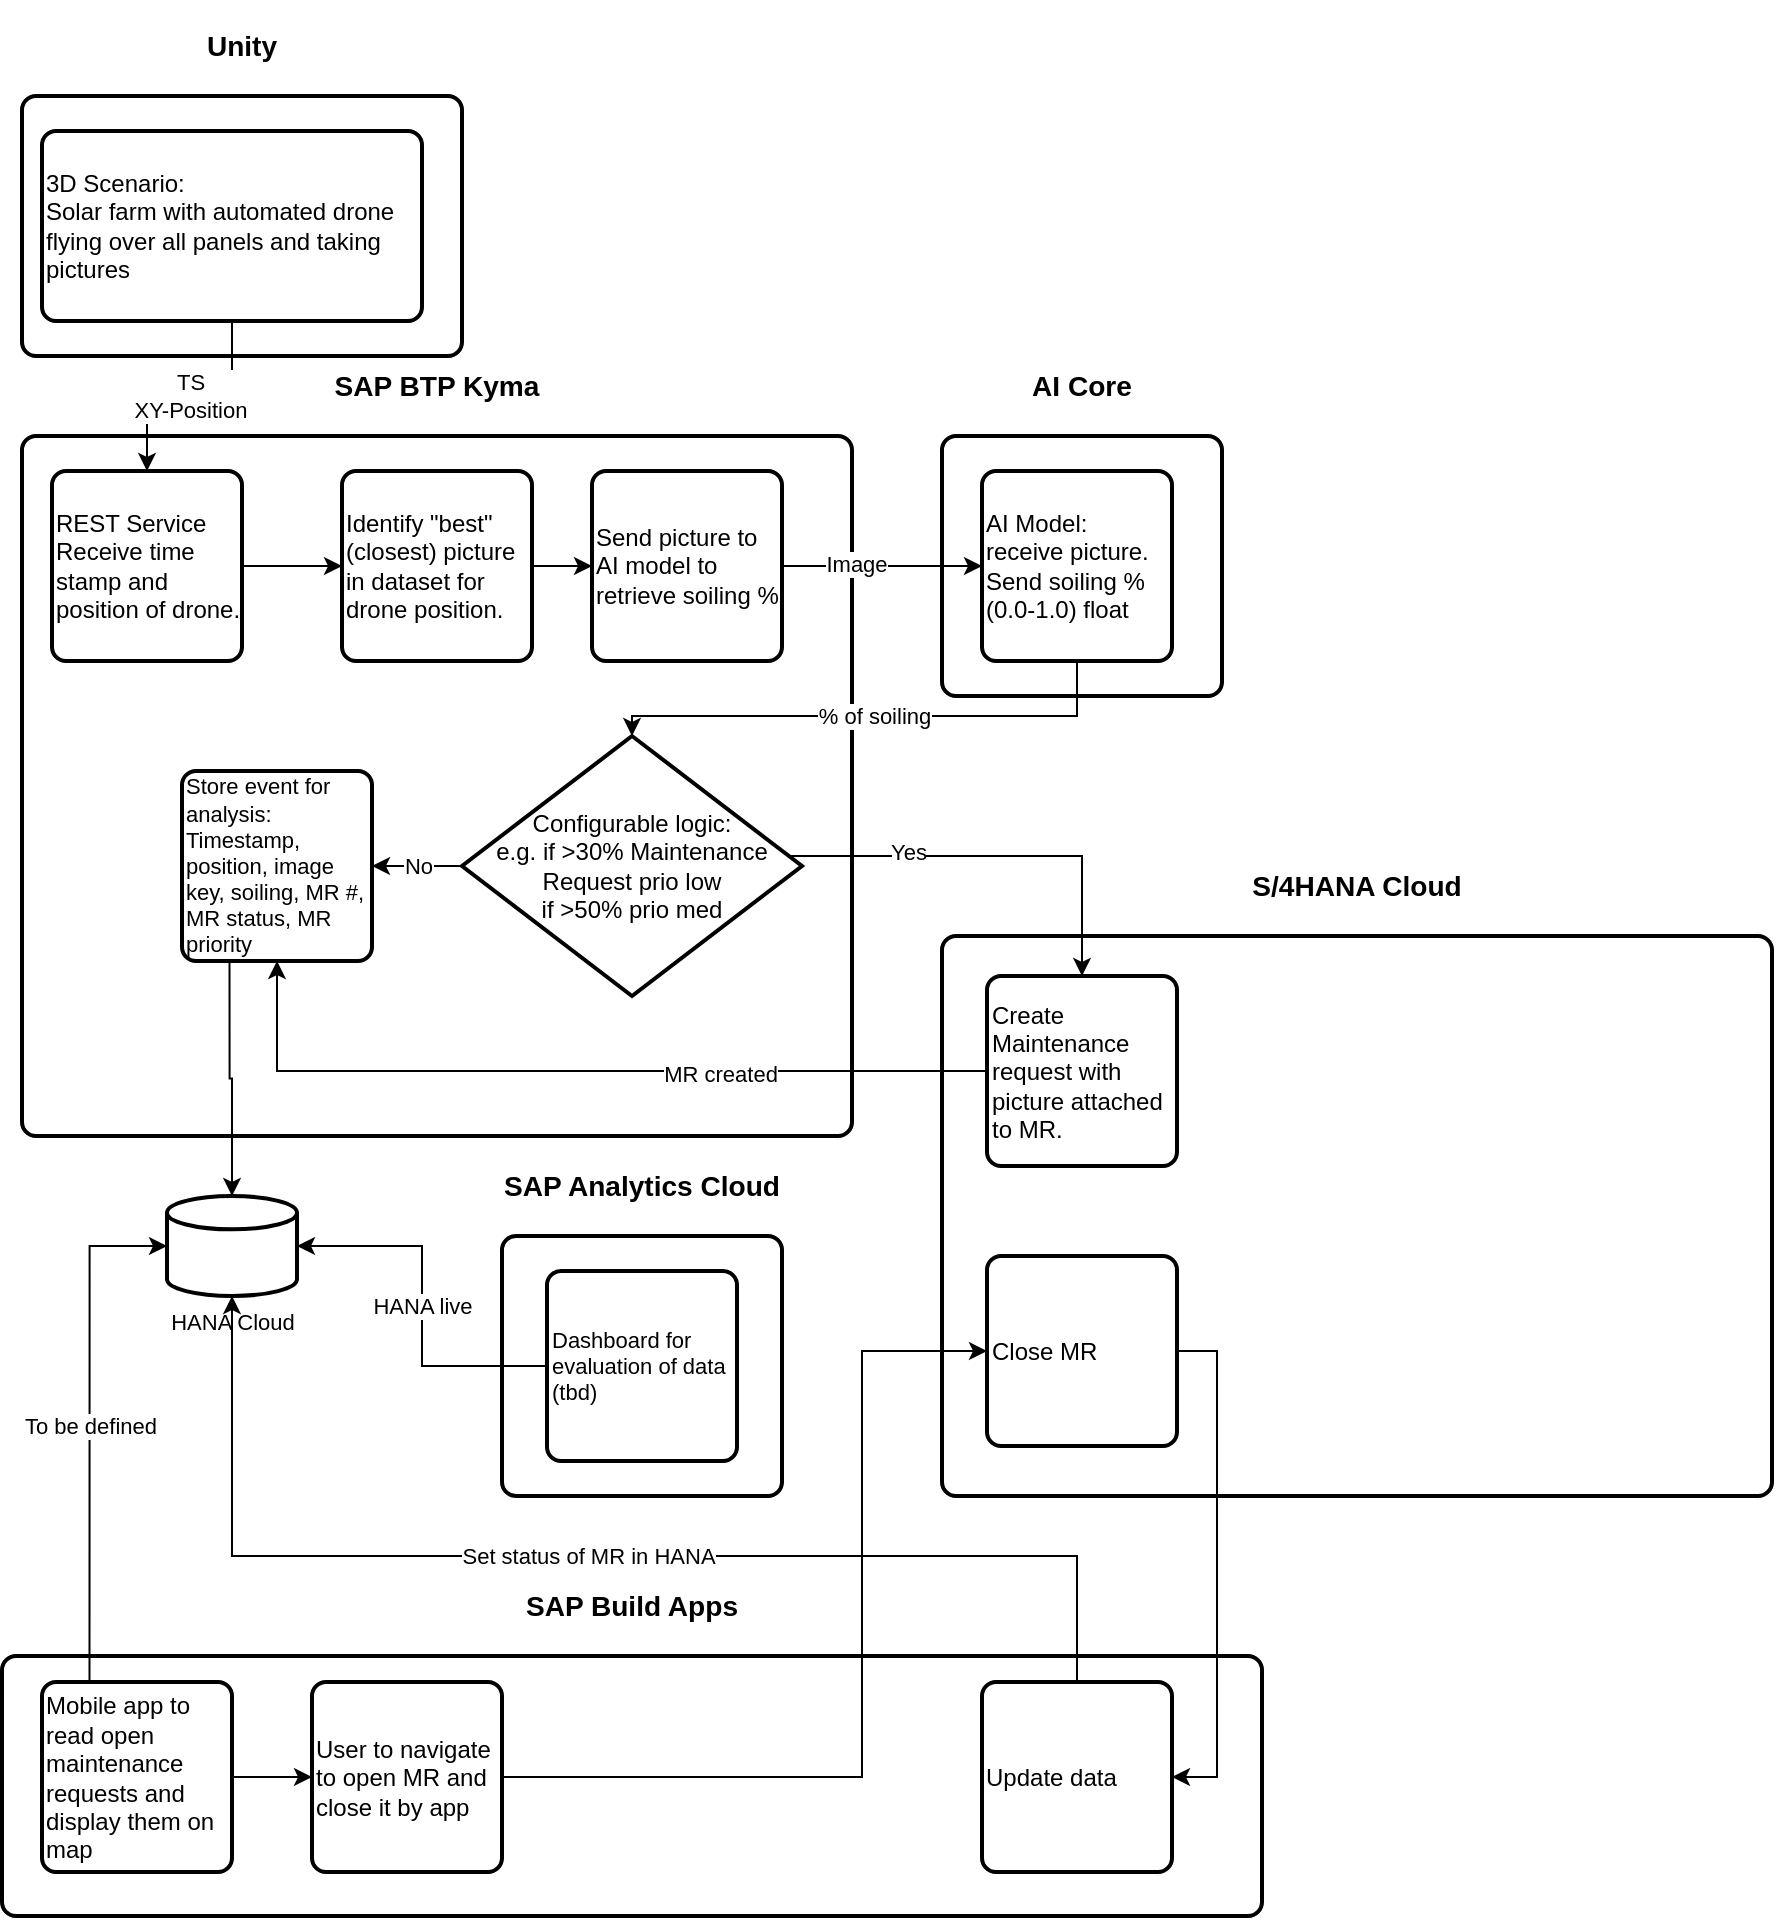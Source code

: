 <mxfile version="20.5.3" type="github">
  <diagram id="E-e3KwMroLkpFgQxAOJb" name="Page-1">
    <mxGraphModel dx="1597" dy="829" grid="1" gridSize="10" guides="1" tooltips="1" connect="1" arrows="1" fold="1" page="1" pageScale="1" pageWidth="827" pageHeight="1169" math="0" shadow="0">
      <root>
        <mxCell id="0" />
        <mxCell id="1" parent="0" />
        <mxCell id="wNg4vTcNRbUfcR5iuGJv-2" value="&lt;h3&gt;Unity&lt;/h3&gt;" style="rounded=1;whiteSpace=wrap;html=1;absoluteArcSize=1;arcSize=14;strokeWidth=2;labelPosition=center;verticalLabelPosition=top;align=center;verticalAlign=bottom;" vertex="1" parent="1">
          <mxGeometry x="40" y="60" width="220" height="130" as="geometry" />
        </mxCell>
        <mxCell id="wNg4vTcNRbUfcR5iuGJv-3" value="3D Scenario:&lt;br&gt;&lt;div style=&quot;&quot;&gt;&lt;span style=&quot;background-color: initial;&quot;&gt;Solar farm with automated drone flying over all panels and taking pictures&lt;/span&gt;&lt;/div&gt;" style="rounded=1;whiteSpace=wrap;html=1;absoluteArcSize=1;arcSize=14;strokeWidth=2;align=left;" vertex="1" parent="1">
          <mxGeometry x="50" y="77.5" width="190" height="95" as="geometry" />
        </mxCell>
        <mxCell id="wNg4vTcNRbUfcR5iuGJv-6" value="&lt;h3&gt;SAP BTP Kyma&lt;/h3&gt;" style="rounded=1;whiteSpace=wrap;html=1;absoluteArcSize=1;arcSize=14;strokeWidth=2;labelPosition=center;verticalLabelPosition=top;align=center;verticalAlign=bottom;" vertex="1" parent="1">
          <mxGeometry x="40" y="230" width="415" height="350" as="geometry" />
        </mxCell>
        <mxCell id="wNg4vTcNRbUfcR5iuGJv-9" style="edgeStyle=orthogonalEdgeStyle;rounded=0;orthogonalLoop=1;jettySize=auto;html=1;" edge="1" parent="1" source="wNg4vTcNRbUfcR5iuGJv-4" target="wNg4vTcNRbUfcR5iuGJv-8">
          <mxGeometry relative="1" as="geometry" />
        </mxCell>
        <mxCell id="wNg4vTcNRbUfcR5iuGJv-4" value="REST Service&lt;br&gt;Receive time stamp and position of drone." style="rounded=1;whiteSpace=wrap;html=1;absoluteArcSize=1;arcSize=14;strokeWidth=2;align=left;" vertex="1" parent="1">
          <mxGeometry x="55" y="247.5" width="95" height="95" as="geometry" />
        </mxCell>
        <mxCell id="wNg4vTcNRbUfcR5iuGJv-7" value="TS&lt;br&gt;XY-Position" style="edgeStyle=orthogonalEdgeStyle;rounded=0;orthogonalLoop=1;jettySize=auto;html=1;entryX=0.5;entryY=0;entryDx=0;entryDy=0;" edge="1" parent="1" source="wNg4vTcNRbUfcR5iuGJv-3" target="wNg4vTcNRbUfcR5iuGJv-4">
          <mxGeometry relative="1" as="geometry" />
        </mxCell>
        <mxCell id="wNg4vTcNRbUfcR5iuGJv-13" style="edgeStyle=orthogonalEdgeStyle;rounded=0;orthogonalLoop=1;jettySize=auto;html=1;exitX=1;exitY=0.5;exitDx=0;exitDy=0;entryX=0;entryY=0.5;entryDx=0;entryDy=0;" edge="1" parent="1" source="wNg4vTcNRbUfcR5iuGJv-8" target="wNg4vTcNRbUfcR5iuGJv-11">
          <mxGeometry relative="1" as="geometry" />
        </mxCell>
        <mxCell id="wNg4vTcNRbUfcR5iuGJv-8" value="Identify &quot;best&quot; (closest) picture in dataset for drone position." style="rounded=1;whiteSpace=wrap;html=1;absoluteArcSize=1;arcSize=14;strokeWidth=2;align=left;" vertex="1" parent="1">
          <mxGeometry x="200" y="247.5" width="95" height="95" as="geometry" />
        </mxCell>
        <mxCell id="wNg4vTcNRbUfcR5iuGJv-11" value="Send picture to AI model to retrieve soiling %" style="rounded=1;whiteSpace=wrap;html=1;absoluteArcSize=1;arcSize=14;strokeWidth=2;align=left;" vertex="1" parent="1">
          <mxGeometry x="325" y="247.5" width="95" height="95" as="geometry" />
        </mxCell>
        <mxCell id="wNg4vTcNRbUfcR5iuGJv-14" value="&lt;h3&gt;AI Core&lt;/h3&gt;" style="rounded=1;whiteSpace=wrap;html=1;absoluteArcSize=1;arcSize=14;strokeWidth=2;labelPosition=center;verticalLabelPosition=top;align=center;verticalAlign=bottom;" vertex="1" parent="1">
          <mxGeometry x="500" y="230" width="140" height="130" as="geometry" />
        </mxCell>
        <mxCell id="wNg4vTcNRbUfcR5iuGJv-15" value="AI Model:&lt;br&gt;receive picture.&lt;br&gt;Send soiling %&lt;br&gt;(0.0-1.0) float" style="rounded=1;whiteSpace=wrap;html=1;absoluteArcSize=1;arcSize=14;strokeWidth=2;align=left;" vertex="1" parent="1">
          <mxGeometry x="520" y="247.5" width="95" height="95" as="geometry" />
        </mxCell>
        <mxCell id="wNg4vTcNRbUfcR5iuGJv-34" style="edgeStyle=orthogonalEdgeStyle;rounded=0;orthogonalLoop=1;jettySize=auto;html=1;exitX=0.25;exitY=1;exitDx=0;exitDy=0;entryX=0.5;entryY=0;entryDx=0;entryDy=0;entryPerimeter=0;fontSize=11;" edge="1" parent="1" source="wNg4vTcNRbUfcR5iuGJv-19" target="wNg4vTcNRbUfcR5iuGJv-33">
          <mxGeometry relative="1" as="geometry" />
        </mxCell>
        <mxCell id="wNg4vTcNRbUfcR5iuGJv-19" value="Store event for analysis: Timestamp, position, image key, soiling, MR #, MR status, MR priority" style="rounded=1;whiteSpace=wrap;html=1;absoluteArcSize=1;arcSize=14;strokeWidth=2;align=left;fontSize=11;" vertex="1" parent="1">
          <mxGeometry x="120" y="397.5" width="95" height="95" as="geometry" />
        </mxCell>
        <mxCell id="wNg4vTcNRbUfcR5iuGJv-20" value="&lt;h3&gt;S/4HANA Cloud&lt;/h3&gt;" style="rounded=1;whiteSpace=wrap;html=1;absoluteArcSize=1;arcSize=14;strokeWidth=2;labelPosition=center;verticalLabelPosition=top;align=center;verticalAlign=bottom;" vertex="1" parent="1">
          <mxGeometry x="500" y="480" width="415" height="280" as="geometry" />
        </mxCell>
        <mxCell id="wNg4vTcNRbUfcR5iuGJv-29" style="edgeStyle=orthogonalEdgeStyle;rounded=0;orthogonalLoop=1;jettySize=auto;html=1;entryX=0.5;entryY=1;entryDx=0;entryDy=0;fontSize=11;" edge="1" parent="1" source="wNg4vTcNRbUfcR5iuGJv-21" target="wNg4vTcNRbUfcR5iuGJv-19">
          <mxGeometry relative="1" as="geometry" />
        </mxCell>
        <mxCell id="wNg4vTcNRbUfcR5iuGJv-30" value="MR created" style="edgeLabel;html=1;align=center;verticalAlign=middle;resizable=0;points=[];fontSize=11;" vertex="1" connectable="0" parent="wNg4vTcNRbUfcR5iuGJv-29">
          <mxGeometry x="-0.349" y="1" relative="1" as="geometry">
            <mxPoint as="offset" />
          </mxGeometry>
        </mxCell>
        <mxCell id="wNg4vTcNRbUfcR5iuGJv-21" value="Create Maintenance request with picture attached to MR." style="rounded=1;whiteSpace=wrap;html=1;absoluteArcSize=1;arcSize=14;strokeWidth=2;align=left;" vertex="1" parent="1">
          <mxGeometry x="522.5" y="500" width="95" height="95" as="geometry" />
        </mxCell>
        <mxCell id="wNg4vTcNRbUfcR5iuGJv-22" style="edgeStyle=orthogonalEdgeStyle;rounded=0;orthogonalLoop=1;jettySize=auto;html=1;entryX=0.5;entryY=0;entryDx=0;entryDy=0;exitX=0.94;exitY=0.481;exitDx=0;exitDy=0;exitPerimeter=0;" edge="1" parent="1" source="wNg4vTcNRbUfcR5iuGJv-24" target="wNg4vTcNRbUfcR5iuGJv-21">
          <mxGeometry relative="1" as="geometry">
            <mxPoint x="420" y="440.067" as="sourcePoint" />
            <mxPoint x="610" y="440" as="targetPoint" />
            <Array as="points">
              <mxPoint x="420" y="440" />
              <mxPoint x="570" y="440" />
            </Array>
          </mxGeometry>
        </mxCell>
        <mxCell id="wNg4vTcNRbUfcR5iuGJv-25" value="Yes" style="edgeLabel;html=1;align=center;verticalAlign=middle;resizable=0;points=[];" vertex="1" connectable="0" parent="wNg4vTcNRbUfcR5iuGJv-22">
          <mxGeometry x="-0.39" y="2" relative="1" as="geometry">
            <mxPoint as="offset" />
          </mxGeometry>
        </mxCell>
        <mxCell id="wNg4vTcNRbUfcR5iuGJv-28" value="No" style="edgeStyle=orthogonalEdgeStyle;rounded=0;orthogonalLoop=1;jettySize=auto;html=1;exitX=0;exitY=0.5;exitDx=0;exitDy=0;exitPerimeter=0;entryX=1;entryY=0.5;entryDx=0;entryDy=0;" edge="1" parent="1" source="wNg4vTcNRbUfcR5iuGJv-24" target="wNg4vTcNRbUfcR5iuGJv-19">
          <mxGeometry relative="1" as="geometry" />
        </mxCell>
        <mxCell id="wNg4vTcNRbUfcR5iuGJv-24" value="&lt;span style=&quot;text-align: left;&quot;&gt;Configurable logic:&lt;/span&gt;&lt;br style=&quot;text-align: left;&quot;&gt;&lt;span style=&quot;text-align: left;&quot;&gt;e.g. if &amp;gt;30% Maintenance Request prio low&lt;/span&gt;&lt;br style=&quot;text-align: left;&quot;&gt;&lt;span style=&quot;text-align: left;&quot;&gt;if &amp;gt;50% prio med&lt;/span&gt;" style="strokeWidth=2;html=1;shape=mxgraph.flowchart.decision;whiteSpace=wrap;" vertex="1" parent="1">
          <mxGeometry x="260" y="380" width="170" height="130" as="geometry" />
        </mxCell>
        <mxCell id="wNg4vTcNRbUfcR5iuGJv-23" style="edgeStyle=orthogonalEdgeStyle;rounded=0;orthogonalLoop=1;jettySize=auto;html=1;entryX=0.5;entryY=0;entryDx=0;entryDy=0;exitX=0.5;exitY=1;exitDx=0;exitDy=0;entryPerimeter=0;" edge="1" parent="1" source="wNg4vTcNRbUfcR5iuGJv-15" target="wNg4vTcNRbUfcR5iuGJv-24">
          <mxGeometry relative="1" as="geometry">
            <mxPoint x="420" y="417.5" as="targetPoint" />
            <Array as="points">
              <mxPoint x="568" y="370" />
              <mxPoint x="345" y="370" />
            </Array>
          </mxGeometry>
        </mxCell>
        <mxCell id="wNg4vTcNRbUfcR5iuGJv-31" value="% of soiling" style="edgeLabel;html=1;align=center;verticalAlign=middle;resizable=0;points=[];fontSize=11;" vertex="1" connectable="0" parent="wNg4vTcNRbUfcR5iuGJv-23">
          <mxGeometry x="-0.007" relative="1" as="geometry">
            <mxPoint as="offset" />
          </mxGeometry>
        </mxCell>
        <mxCell id="wNg4vTcNRbUfcR5iuGJv-16" style="edgeStyle=orthogonalEdgeStyle;rounded=0;orthogonalLoop=1;jettySize=auto;html=1;entryX=0;entryY=0.5;entryDx=0;entryDy=0;" edge="1" parent="1" source="wNg4vTcNRbUfcR5iuGJv-11" target="wNg4vTcNRbUfcR5iuGJv-15">
          <mxGeometry relative="1" as="geometry" />
        </mxCell>
        <mxCell id="wNg4vTcNRbUfcR5iuGJv-32" value="Image" style="edgeLabel;html=1;align=center;verticalAlign=middle;resizable=0;points=[];fontSize=11;" vertex="1" connectable="0" parent="wNg4vTcNRbUfcR5iuGJv-16">
          <mxGeometry x="-0.258" y="1" relative="1" as="geometry">
            <mxPoint as="offset" />
          </mxGeometry>
        </mxCell>
        <mxCell id="wNg4vTcNRbUfcR5iuGJv-33" value="HANA Cloud" style="strokeWidth=2;html=1;shape=mxgraph.flowchart.database;whiteSpace=wrap;fontSize=11;labelPosition=center;verticalLabelPosition=bottom;align=center;verticalAlign=top;" vertex="1" parent="1">
          <mxGeometry x="112.5" y="610" width="65" height="50" as="geometry" />
        </mxCell>
        <mxCell id="wNg4vTcNRbUfcR5iuGJv-35" value="&lt;h3&gt;SAP Analytics Cloud&lt;/h3&gt;" style="rounded=1;whiteSpace=wrap;html=1;absoluteArcSize=1;arcSize=14;strokeWidth=2;labelPosition=center;verticalLabelPosition=top;align=center;verticalAlign=bottom;" vertex="1" parent="1">
          <mxGeometry x="280" y="630" width="140" height="130" as="geometry" />
        </mxCell>
        <mxCell id="wNg4vTcNRbUfcR5iuGJv-37" value="HANA live" style="edgeStyle=orthogonalEdgeStyle;rounded=0;orthogonalLoop=1;jettySize=auto;html=1;entryX=1;entryY=0.5;entryDx=0;entryDy=0;entryPerimeter=0;fontSize=11;" edge="1" parent="1" source="wNg4vTcNRbUfcR5iuGJv-36" target="wNg4vTcNRbUfcR5iuGJv-33">
          <mxGeometry relative="1" as="geometry" />
        </mxCell>
        <mxCell id="wNg4vTcNRbUfcR5iuGJv-36" value="Dashboard for evaluation of data (tbd)" style="rounded=1;whiteSpace=wrap;html=1;absoluteArcSize=1;arcSize=14;strokeWidth=2;align=left;fontSize=11;" vertex="1" parent="1">
          <mxGeometry x="302.5" y="647.5" width="95" height="95" as="geometry" />
        </mxCell>
        <mxCell id="wNg4vTcNRbUfcR5iuGJv-39" value="&lt;h3&gt;SAP Build Apps&lt;/h3&gt;" style="rounded=1;whiteSpace=wrap;html=1;absoluteArcSize=1;arcSize=14;strokeWidth=2;labelPosition=center;verticalLabelPosition=top;align=center;verticalAlign=bottom;" vertex="1" parent="1">
          <mxGeometry x="30" y="840" width="630" height="130" as="geometry" />
        </mxCell>
        <mxCell id="wNg4vTcNRbUfcR5iuGJv-43" style="edgeStyle=orthogonalEdgeStyle;rounded=0;orthogonalLoop=1;jettySize=auto;html=1;exitX=1;exitY=0.5;exitDx=0;exitDy=0;entryX=0;entryY=0.5;entryDx=0;entryDy=0;fontSize=11;" edge="1" parent="1" source="wNg4vTcNRbUfcR5iuGJv-40" target="wNg4vTcNRbUfcR5iuGJv-42">
          <mxGeometry relative="1" as="geometry" />
        </mxCell>
        <mxCell id="wNg4vTcNRbUfcR5iuGJv-40" value="Mobile app to read open maintenance requests and display them on map" style="rounded=1;whiteSpace=wrap;html=1;absoluteArcSize=1;arcSize=14;strokeWidth=2;align=left;" vertex="1" parent="1">
          <mxGeometry x="50" y="853" width="95" height="95" as="geometry" />
        </mxCell>
        <mxCell id="wNg4vTcNRbUfcR5iuGJv-41" value="To be defined" style="edgeStyle=orthogonalEdgeStyle;rounded=0;orthogonalLoop=1;jettySize=auto;html=1;entryX=0;entryY=0.5;entryDx=0;entryDy=0;entryPerimeter=0;fontSize=11;exitX=0.25;exitY=0;exitDx=0;exitDy=0;" edge="1" parent="1" source="wNg4vTcNRbUfcR5iuGJv-40" target="wNg4vTcNRbUfcR5iuGJv-33">
          <mxGeometry relative="1" as="geometry">
            <mxPoint x="280.04" y="780" as="sourcePoint" />
            <mxPoint x="155.04" y="720" as="targetPoint" />
          </mxGeometry>
        </mxCell>
        <mxCell id="wNg4vTcNRbUfcR5iuGJv-46" style="edgeStyle=orthogonalEdgeStyle;rounded=0;orthogonalLoop=1;jettySize=auto;html=1;entryX=0;entryY=0.5;entryDx=0;entryDy=0;fontSize=11;exitX=1;exitY=0.5;exitDx=0;exitDy=0;" edge="1" parent="1" source="wNg4vTcNRbUfcR5iuGJv-42" target="wNg4vTcNRbUfcR5iuGJv-45">
          <mxGeometry relative="1" as="geometry">
            <Array as="points">
              <mxPoint x="460" y="901" />
              <mxPoint x="460" y="687" />
            </Array>
          </mxGeometry>
        </mxCell>
        <mxCell id="wNg4vTcNRbUfcR5iuGJv-42" value="User to navigate to open MR and close it by app" style="rounded=1;whiteSpace=wrap;html=1;absoluteArcSize=1;arcSize=14;strokeWidth=2;align=left;" vertex="1" parent="1">
          <mxGeometry x="185" y="853" width="95" height="95" as="geometry" />
        </mxCell>
        <mxCell id="wNg4vTcNRbUfcR5iuGJv-50" style="edgeStyle=orthogonalEdgeStyle;rounded=0;orthogonalLoop=1;jettySize=auto;html=1;entryX=1;entryY=0.5;entryDx=0;entryDy=0;fontSize=11;exitX=1;exitY=0.5;exitDx=0;exitDy=0;" edge="1" parent="1" source="wNg4vTcNRbUfcR5iuGJv-45" target="wNg4vTcNRbUfcR5iuGJv-47">
          <mxGeometry relative="1" as="geometry" />
        </mxCell>
        <mxCell id="wNg4vTcNRbUfcR5iuGJv-45" value="Close MR" style="rounded=1;whiteSpace=wrap;html=1;absoluteArcSize=1;arcSize=14;strokeWidth=2;align=left;" vertex="1" parent="1">
          <mxGeometry x="522.5" y="640" width="95" height="95" as="geometry" />
        </mxCell>
        <mxCell id="wNg4vTcNRbUfcR5iuGJv-48" value="Set status of MR in HANA" style="edgeStyle=orthogonalEdgeStyle;rounded=0;orthogonalLoop=1;jettySize=auto;html=1;entryX=0.5;entryY=1;entryDx=0;entryDy=0;entryPerimeter=0;fontSize=11;" edge="1" parent="1" source="wNg4vTcNRbUfcR5iuGJv-47" target="wNg4vTcNRbUfcR5iuGJv-33">
          <mxGeometry relative="1" as="geometry">
            <Array as="points">
              <mxPoint x="567" y="790" />
              <mxPoint x="145" y="790" />
            </Array>
          </mxGeometry>
        </mxCell>
        <mxCell id="wNg4vTcNRbUfcR5iuGJv-47" value="Update data" style="rounded=1;whiteSpace=wrap;html=1;absoluteArcSize=1;arcSize=14;strokeWidth=2;align=left;" vertex="1" parent="1">
          <mxGeometry x="520" y="853" width="95" height="95" as="geometry" />
        </mxCell>
      </root>
    </mxGraphModel>
  </diagram>
</mxfile>
